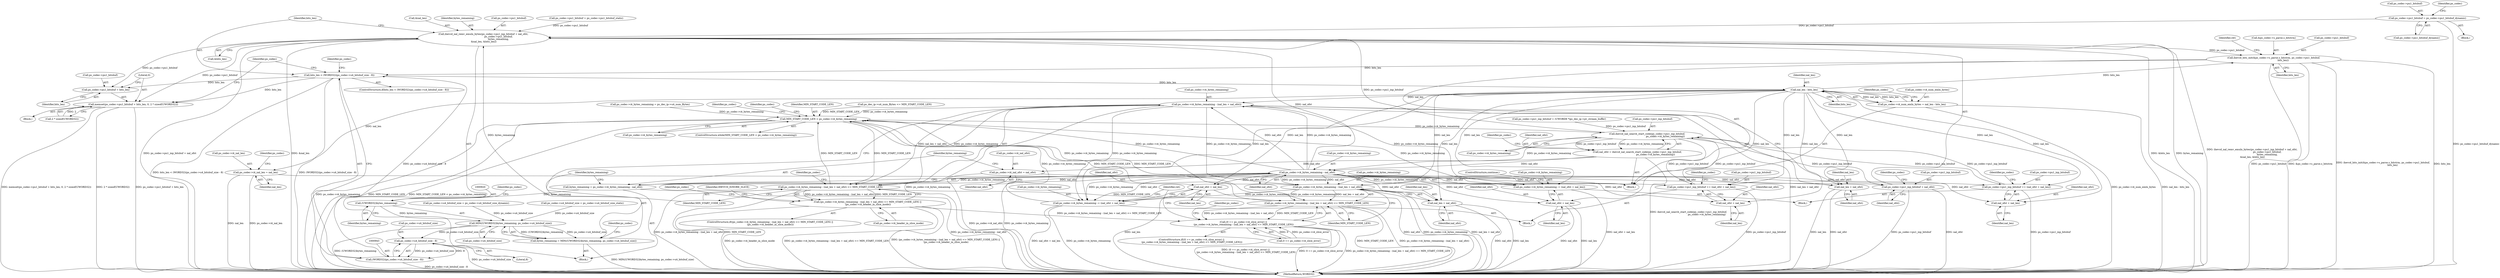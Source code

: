 digraph "0_Android_87fb7909c49e6a4510ba86ace1ffc83459c7e1b9@pointer" {
"1000863" [label="(Call,ps_codec->pu1_bitsbuf = ps_codec->pu1_bitsbuf_dynamic)"];
"1000925" [label="(Call,ihevcd_nal_remv_emuln_bytes(ps_codec->pu1_inp_bitsbuf + nal_ofst,\n                                        ps_codec->pu1_bitsbuf,\n                                        bytes_remaining,\n &nal_len, &bits_len))"];
"1000950" [label="(Call,memset(ps_codec->pu1_bitsbuf + bits_len, 0, 2 * sizeof(UWORD32)))"];
"1000951" [label="(Call,ps_codec->pu1_bitsbuf + bits_len)"];
"1000973" [label="(Call,ihevcd_bits_init(&ps_codec->s_parse.s_bitstrm, ps_codec->pu1_bitsbuf,\n                         bits_len))"];
"1000940" [label="(Call,bits_len < (WORD32)(ps_codec->u4_bitsbuf_size - 8))"];
"1000965" [label="(Call,nal_len - bits_len)"];
"1000961" [label="(Call,ps_codec->i4_num_emln_bytes = nal_len - bits_len)"];
"1000968" [label="(Call,ps_codec->i4_nal_len = nal_len)"];
"1001010" [label="(Call,ps_codec->i4_bytes_remaining - (nal_len + nal_ofst))"];
"1000795" [label="(Call,MIN_START_CODE_LEN < ps_codec->i4_bytes_remaining)"];
"1000895" [label="(Call,ihevcd_nal_search_start_code(ps_codec->pu1_inp_bitsbuf,\n                                                ps_codec->i4_bytes_remaining))"];
"1000893" [label="(Call,nal_ofst = ihevcd_nal_search_start_code(ps_codec->pu1_inp_bitsbuf,\n                                                ps_codec->i4_bytes_remaining))"];
"1000902" [label="(Call,ps_codec->i4_nal_ofst = nal_ofst)"];
"1000911" [label="(Call,ps_codec->i4_bytes_remaining - nal_ofst)"];
"1000909" [label="(Call,bytes_remaining = ps_codec->i4_bytes_remaining - nal_ofst)"];
"1000919" [label="(Call,(UWORD32)bytes_remaining)"];
"1000918" [label="(Call,MIN((UWORD32)bytes_remaining, ps_codec->u4_bitsbuf_size))"];
"1000916" [label="(Call,bytes_remaining = MIN((UWORD32)bytes_remaining, ps_codec->u4_bitsbuf_size))"];
"1000944" [label="(Call,ps_codec->u4_bitsbuf_size - 8)"];
"1000942" [label="(Call,(WORD32)(ps_codec->u4_bitsbuf_size - 8))"];
"1000926" [label="(Call,ps_codec->pu1_inp_bitsbuf + nal_ofst)"];
"1001014" [label="(Call,nal_len + nal_ofst)"];
"1001105" [label="(Call,ps_codec->pu1_inp_bitsbuf += (nal_ofst + nal_len))"];
"1001109" [label="(Call,nal_ofst + nal_len)"];
"1001112" [label="(Call,ps_codec->i4_bytes_remaining -= (nal_ofst + nal_len))"];
"1001116" [label="(Call,nal_ofst + nal_len)"];
"1001143" [label="(Call,ps_codec->i4_bytes_remaining - (nal_len + nal_ofst))"];
"1001142" [label="(Call,ps_codec->i4_bytes_remaining - (nal_len + nal_ofst) <= MIN_START_CODE_LEN)"];
"1001136" [label="(Call,(0 == ps_codec->i4_slice_error) ||\n (ps_codec->i4_bytes_remaining - (nal_len + nal_ofst) <= MIN_START_CODE_LEN))"];
"1001159" [label="(Call,ps_codec->i4_bytes_remaining -= (nal_ofst + nal_len))"];
"1001147" [label="(Call,nal_len + nal_ofst)"];
"1001152" [label="(Call,ps_codec->pu1_inp_bitsbuf += (nal_ofst + nal_len))"];
"1001156" [label="(Call,nal_ofst + nal_len)"];
"1001163" [label="(Call,nal_ofst + nal_len)"];
"1001009" [label="(Call,ps_codec->i4_bytes_remaining - (nal_len + nal_ofst) <= MIN_START_CODE_LEN)"];
"1001008" [label="(Call,(ps_codec->i4_bytes_remaining - (nal_len + nal_ofst) <= MIN_START_CODE_LEN) ||\n (ps_codec->i4_header_in_slice_mode))"];
"1001142" [label="(Call,ps_codec->i4_bytes_remaining - (nal_len + nal_ofst) <= MIN_START_CODE_LEN)"];
"1000923" [label="(Identifier,ps_codec)"];
"1000904" [label="(Identifier,ps_codec)"];
"1000941" [label="(Identifier,bits_len)"];
"1000965" [label="(Call,nal_len - bits_len)"];
"1001017" [label="(Identifier,MIN_START_CODE_LEN)"];
"1000939" [label="(ControlStructure,if(bits_len < (WORD32)(ps_codec->u4_bitsbuf_size - 8)))"];
"1000972" [label="(Identifier,nal_len)"];
"1000895" [label="(Call,ihevcd_nal_search_start_code(ps_codec->pu1_inp_bitsbuf,\n                                                ps_codec->i4_bytes_remaining))"];
"1000970" [label="(Identifier,ps_codec)"];
"1000911" [label="(Call,ps_codec->i4_bytes_remaining - nal_ofst)"];
"1000934" [label="(Identifier,bytes_remaining)"];
"1001231" [label="(Identifier,ps_codec)"];
"1000907" [label="(Block,)"];
"1000916" [label="(Call,bytes_remaining = MIN((UWORD32)bytes_remaining, ps_codec->u4_bitsbuf_size))"];
"1000797" [label="(Call,ps_codec->i4_bytes_remaining)"];
"1001011" [label="(Call,ps_codec->i4_bytes_remaining)"];
"1000931" [label="(Call,ps_codec->pu1_bitsbuf)"];
"1000906" [label="(Identifier,nal_ofst)"];
"1001117" [label="(Identifier,nal_ofst)"];
"1000948" [label="(Literal,8)"];
"1000955" [label="(Identifier,bits_len)"];
"1001161" [label="(Identifier,ps_codec)"];
"1001087" [label="(Identifier,IHEVCD_IGNORE_SLICE)"];
"1000893" [label="(Call,nal_ofst = ihevcd_nal_search_start_code(ps_codec->pu1_inp_bitsbuf,\n                                                ps_codec->i4_bytes_remaining))"];
"1000966" [label="(Identifier,nal_len)"];
"1001109" [label="(Call,nal_ofst + nal_len)"];
"1001105" [label="(Call,ps_codec->pu1_inp_bitsbuf += (nal_ofst + nal_len))"];
"1001136" [label="(Call,(0 == ps_codec->i4_slice_error) ||\n (ps_codec->i4_bytes_remaining - (nal_len + nal_ofst) <= MIN_START_CODE_LEN))"];
"1000912" [label="(Call,ps_codec->i4_bytes_remaining)"];
"1001010" [label="(Call,ps_codec->i4_bytes_remaining - (nal_len + nal_ofst))"];
"1001164" [label="(Identifier,nal_ofst)"];
"1000957" [label="(Call,2 * sizeof(UWORD32))"];
"1000796" [label="(Identifier,MIN_START_CODE_LEN)"];
"1000902" [label="(Call,ps_codec->i4_nal_ofst = nal_ofst)"];
"1000925" [label="(Call,ihevcd_nal_remv_emuln_bytes(ps_codec->pu1_inp_bitsbuf + nal_ofst,\n                                        ps_codec->pu1_bitsbuf,\n                                        bytes_remaining,\n &nal_len, &bits_len))"];
"1001149" [label="(Identifier,nal_ofst)"];
"1001019" [label="(Identifier,ps_codec)"];
"1001137" [label="(Call,0 == ps_codec->i4_slice_error)"];
"1001119" [label="(ControlStructure,continue;)"];
"1000983" [label="(Identifier,bits_len)"];
"1000794" [label="(ControlStructure,while(MIN_START_CODE_LEN < ps_codec->i4_bytes_remaining))"];
"1000864" [label="(Call,ps_codec->pu1_bitsbuf)"];
"1000973" [label="(Call,ihevcd_bits_init(&ps_codec->s_parse.s_bitstrm, ps_codec->pu1_bitsbuf,\n                         bits_len))"];
"1000879" [label="(Call,ps_codec->pu1_bitsbuf = ps_codec->pu1_bitsbuf_static)"];
"1001015" [label="(Identifier,nal_len)"];
"1001018" [label="(Call,ps_codec->i4_header_in_slice_mode)"];
"1000928" [label="(Identifier,ps_codec)"];
"1000952" [label="(Call,ps_codec->pu1_bitsbuf)"];
"1000949" [label="(Block,)"];
"1000867" [label="(Call,ps_codec->pu1_bitsbuf_dynamic)"];
"1001016" [label="(Identifier,nal_ofst)"];
"1000969" [label="(Call,ps_codec->i4_nal_len)"];
"1001148" [label="(Identifier,nal_len)"];
"1000754" [label="(Call,ps_codec->pu1_inp_bitsbuf = (UWORD8 *)ps_dec_ip->pv_stream_buffer)"];
"1000961" [label="(Call,ps_codec->i4_num_emln_bytes = nal_len - bits_len)"];
"1001008" [label="(Call,(ps_codec->i4_bytes_remaining - (nal_len + nal_ofst) <= MIN_START_CODE_LEN) ||\n (ps_codec->i4_header_in_slice_mode))"];
"1001116" [label="(Call,nal_ofst + nal_len)"];
"1000963" [label="(Identifier,ps_codec)"];
"1000942" [label="(Call,(WORD32)(ps_codec->u4_bitsbuf_size - 8))"];
"1001165" [label="(Identifier,nal_len)"];
"1000894" [label="(Identifier,nal_ofst)"];
"1001135" [label="(ControlStructure,if((0 == ps_codec->i4_slice_error) ||\n (ps_codec->i4_bytes_remaining - (nal_len + nal_ofst) <= MIN_START_CODE_LEN)))"];
"1000899" [label="(Call,ps_codec->i4_bytes_remaining)"];
"1001026" [label="(Identifier,ps_codec)"];
"1001157" [label="(Identifier,nal_ofst)"];
"1000962" [label="(Call,ps_codec->i4_num_emln_bytes)"];
"1001168" [label="(Identifier,ret)"];
"1000918" [label="(Call,MIN((UWORD32)bytes_remaining, ps_codec->u4_bitsbuf_size))"];
"1001143" [label="(Call,ps_codec->i4_bytes_remaining - (nal_len + nal_ofst))"];
"1000953" [label="(Identifier,ps_codec)"];
"1000795" [label="(Call,MIN_START_CODE_LEN < ps_codec->i4_bytes_remaining)"];
"1000985" [label="(Identifier,ret)"];
"1000968" [label="(Call,ps_codec->i4_nal_len = nal_len)"];
"1000944" [label="(Call,ps_codec->u4_bitsbuf_size - 8)"];
"1000967" [label="(Identifier,bits_len)"];
"1001111" [label="(Identifier,nal_len)"];
"1000974" [label="(Call,&ps_codec->s_parse.s_bitstrm)"];
"1001114" [label="(Identifier,ps_codec)"];
"1000935" [label="(Call,&nal_len)"];
"1000870" [label="(Call,ps_codec->u4_bitsbuf_size = ps_codec->u4_bitsbuf_size_dynamic)"];
"1000951" [label="(Call,ps_codec->pu1_bitsbuf + bits_len)"];
"1000281" [label="(Call,ps_dec_ip->u4_num_Bytes <= MIN_START_CODE_LEN)"];
"1001106" [label="(Call,ps_codec->pu1_inp_bitsbuf)"];
"1001009" [label="(Call,ps_codec->i4_bytes_remaining - (nal_len + nal_ofst) <= MIN_START_CODE_LEN)"];
"1001918" [label="(MethodReturn,WORD32)"];
"1001156" [label="(Call,nal_ofst + nal_len)"];
"1001150" [label="(Identifier,MIN_START_CODE_LEN)"];
"1001113" [label="(Call,ps_codec->i4_bytes_remaining)"];
"1001158" [label="(Identifier,nal_len)"];
"1000930" [label="(Identifier,nal_ofst)"];
"1001014" [label="(Call,nal_len + nal_ofst)"];
"1000937" [label="(Call,&bits_len)"];
"1000956" [label="(Literal,0)"];
"1001110" [label="(Identifier,nal_ofst)"];
"1000977" [label="(Identifier,ps_codec)"];
"1001154" [label="(Identifier,ps_codec)"];
"1001089" [label="(Block,)"];
"1000862" [label="(Block,)"];
"1000886" [label="(Call,ps_codec->u4_bitsbuf_size = ps_codec->u4_bitsbuf_size_static)"];
"1000872" [label="(Identifier,ps_codec)"];
"1001163" [label="(Call,nal_ofst + nal_len)"];
"1000926" [label="(Call,ps_codec->pu1_inp_bitsbuf + nal_ofst)"];
"1000945" [label="(Call,ps_codec->u4_bitsbuf_size)"];
"1001112" [label="(Call,ps_codec->i4_bytes_remaining -= (nal_ofst + nal_len))"];
"1000915" [label="(Identifier,nal_ofst)"];
"1000863" [label="(Call,ps_codec->pu1_bitsbuf = ps_codec->pu1_bitsbuf_dynamic)"];
"1001007" [label="(ControlStructure,if((ps_codec->i4_bytes_remaining - (nal_len + nal_ofst) <= MIN_START_CODE_LEN) ||\n (ps_codec->i4_header_in_slice_mode)))"];
"1000919" [label="(Call,(UWORD32)bytes_remaining)"];
"1000921" [label="(Identifier,bytes_remaining)"];
"1000910" [label="(Identifier,bytes_remaining)"];
"1000800" [label="(Block,)"];
"1001159" [label="(Call,ps_codec->i4_bytes_remaining -= (nal_ofst + nal_len))"];
"1000940" [label="(Call,bits_len < (WORD32)(ps_codec->u4_bitsbuf_size - 8))"];
"1001153" [label="(Call,ps_codec->pu1_inp_bitsbuf)"];
"1000980" [label="(Call,ps_codec->pu1_bitsbuf)"];
"1001144" [label="(Call,ps_codec->i4_bytes_remaining)"];
"1000917" [label="(Identifier,bytes_remaining)"];
"1000747" [label="(Call,ps_codec->i4_bytes_remaining = ps_dec_ip->u4_num_Bytes)"];
"1000806" [label="(Identifier,ps_codec)"];
"1001118" [label="(Identifier,nal_len)"];
"1001160" [label="(Call,ps_codec->i4_bytes_remaining)"];
"1001151" [label="(Block,)"];
"1000922" [label="(Call,ps_codec->u4_bitsbuf_size)"];
"1000932" [label="(Identifier,ps_codec)"];
"1001147" [label="(Call,nal_len + nal_ofst)"];
"1000909" [label="(Call,bytes_remaining = ps_codec->i4_bytes_remaining - nal_ofst)"];
"1000927" [label="(Call,ps_codec->pu1_inp_bitsbuf)"];
"1001152" [label="(Call,ps_codec->pu1_inp_bitsbuf += (nal_ofst + nal_len))"];
"1000903" [label="(Call,ps_codec->i4_nal_ofst)"];
"1000950" [label="(Call,memset(ps_codec->pu1_bitsbuf + bits_len, 0, 2 * sizeof(UWORD32)))"];
"1000896" [label="(Call,ps_codec->pu1_inp_bitsbuf)"];
"1000863" -> "1000862"  [label="AST: "];
"1000863" -> "1000867"  [label="CFG: "];
"1000864" -> "1000863"  [label="AST: "];
"1000867" -> "1000863"  [label="AST: "];
"1000872" -> "1000863"  [label="CFG: "];
"1000863" -> "1001918"  [label="DDG: ps_codec->pu1_bitsbuf_dynamic"];
"1000863" -> "1000925"  [label="DDG: ps_codec->pu1_bitsbuf"];
"1000925" -> "1000907"  [label="AST: "];
"1000925" -> "1000937"  [label="CFG: "];
"1000926" -> "1000925"  [label="AST: "];
"1000931" -> "1000925"  [label="AST: "];
"1000934" -> "1000925"  [label="AST: "];
"1000935" -> "1000925"  [label="AST: "];
"1000937" -> "1000925"  [label="AST: "];
"1000941" -> "1000925"  [label="CFG: "];
"1000925" -> "1001918"  [label="DDG: ps_codec->pu1_inp_bitsbuf + nal_ofst"];
"1000925" -> "1001918"  [label="DDG: &nal_len"];
"1000925" -> "1001918"  [label="DDG: &bits_len"];
"1000925" -> "1001918"  [label="DDG: bytes_remaining"];
"1000925" -> "1001918"  [label="DDG: ihevcd_nal_remv_emuln_bytes(ps_codec->pu1_inp_bitsbuf + nal_ofst,\n                                        ps_codec->pu1_bitsbuf,\n                                        bytes_remaining,\n &nal_len, &bits_len)"];
"1000895" -> "1000925"  [label="DDG: ps_codec->pu1_inp_bitsbuf"];
"1000911" -> "1000925"  [label="DDG: nal_ofst"];
"1000879" -> "1000925"  [label="DDG: ps_codec->pu1_bitsbuf"];
"1000916" -> "1000925"  [label="DDG: bytes_remaining"];
"1000925" -> "1000950"  [label="DDG: ps_codec->pu1_bitsbuf"];
"1000925" -> "1000951"  [label="DDG: ps_codec->pu1_bitsbuf"];
"1000925" -> "1000973"  [label="DDG: ps_codec->pu1_bitsbuf"];
"1000950" -> "1000949"  [label="AST: "];
"1000950" -> "1000957"  [label="CFG: "];
"1000951" -> "1000950"  [label="AST: "];
"1000956" -> "1000950"  [label="AST: "];
"1000957" -> "1000950"  [label="AST: "];
"1000963" -> "1000950"  [label="CFG: "];
"1000950" -> "1001918"  [label="DDG: memset(ps_codec->pu1_bitsbuf + bits_len, 0, 2 * sizeof(UWORD32))"];
"1000950" -> "1001918"  [label="DDG: 2 * sizeof(UWORD32)"];
"1000950" -> "1001918"  [label="DDG: ps_codec->pu1_bitsbuf + bits_len"];
"1000940" -> "1000950"  [label="DDG: bits_len"];
"1000957" -> "1000950"  [label="DDG: 2"];
"1000951" -> "1000955"  [label="CFG: "];
"1000952" -> "1000951"  [label="AST: "];
"1000955" -> "1000951"  [label="AST: "];
"1000956" -> "1000951"  [label="CFG: "];
"1000940" -> "1000951"  [label="DDG: bits_len"];
"1000973" -> "1000800"  [label="AST: "];
"1000973" -> "1000983"  [label="CFG: "];
"1000974" -> "1000973"  [label="AST: "];
"1000980" -> "1000973"  [label="AST: "];
"1000983" -> "1000973"  [label="AST: "];
"1000985" -> "1000973"  [label="CFG: "];
"1000973" -> "1001918"  [label="DDG: &ps_codec->s_parse.s_bitstrm"];
"1000973" -> "1001918"  [label="DDG: ihevcd_bits_init(&ps_codec->s_parse.s_bitstrm, ps_codec->pu1_bitsbuf,\n                         bits_len)"];
"1000973" -> "1001918"  [label="DDG: bits_len"];
"1000973" -> "1001918"  [label="DDG: ps_codec->pu1_bitsbuf"];
"1000973" -> "1000940"  [label="DDG: bits_len"];
"1000965" -> "1000973"  [label="DDG: bits_len"];
"1000940" -> "1000939"  [label="AST: "];
"1000940" -> "1000942"  [label="CFG: "];
"1000941" -> "1000940"  [label="AST: "];
"1000942" -> "1000940"  [label="AST: "];
"1000953" -> "1000940"  [label="CFG: "];
"1000963" -> "1000940"  [label="CFG: "];
"1000940" -> "1001918"  [label="DDG: (WORD32)(ps_codec->u4_bitsbuf_size - 8)"];
"1000940" -> "1001918"  [label="DDG: bits_len < (WORD32)(ps_codec->u4_bitsbuf_size - 8)"];
"1000942" -> "1000940"  [label="DDG: ps_codec->u4_bitsbuf_size - 8"];
"1000940" -> "1000965"  [label="DDG: bits_len"];
"1000965" -> "1000961"  [label="AST: "];
"1000965" -> "1000967"  [label="CFG: "];
"1000966" -> "1000965"  [label="AST: "];
"1000967" -> "1000965"  [label="AST: "];
"1000961" -> "1000965"  [label="CFG: "];
"1000965" -> "1000961"  [label="DDG: nal_len"];
"1000965" -> "1000961"  [label="DDG: bits_len"];
"1000965" -> "1000968"  [label="DDG: nal_len"];
"1000965" -> "1001010"  [label="DDG: nal_len"];
"1000965" -> "1001014"  [label="DDG: nal_len"];
"1000965" -> "1001105"  [label="DDG: nal_len"];
"1000965" -> "1001109"  [label="DDG: nal_len"];
"1000965" -> "1001112"  [label="DDG: nal_len"];
"1000965" -> "1001116"  [label="DDG: nal_len"];
"1000965" -> "1001143"  [label="DDG: nal_len"];
"1000965" -> "1001147"  [label="DDG: nal_len"];
"1000965" -> "1001152"  [label="DDG: nal_len"];
"1000965" -> "1001156"  [label="DDG: nal_len"];
"1000965" -> "1001159"  [label="DDG: nal_len"];
"1000965" -> "1001163"  [label="DDG: nal_len"];
"1000961" -> "1000800"  [label="AST: "];
"1000962" -> "1000961"  [label="AST: "];
"1000970" -> "1000961"  [label="CFG: "];
"1000961" -> "1001918"  [label="DDG: nal_len - bits_len"];
"1000961" -> "1001918"  [label="DDG: ps_codec->i4_num_emln_bytes"];
"1000968" -> "1000800"  [label="AST: "];
"1000968" -> "1000972"  [label="CFG: "];
"1000969" -> "1000968"  [label="AST: "];
"1000972" -> "1000968"  [label="AST: "];
"1000977" -> "1000968"  [label="CFG: "];
"1000968" -> "1001918"  [label="DDG: nal_len"];
"1000968" -> "1001918"  [label="DDG: ps_codec->i4_nal_len"];
"1001010" -> "1001009"  [label="AST: "];
"1001010" -> "1001014"  [label="CFG: "];
"1001011" -> "1001010"  [label="AST: "];
"1001014" -> "1001010"  [label="AST: "];
"1001017" -> "1001010"  [label="CFG: "];
"1001010" -> "1001918"  [label="DDG: nal_len + nal_ofst"];
"1001010" -> "1001918"  [label="DDG: ps_codec->i4_bytes_remaining"];
"1001010" -> "1000795"  [label="DDG: ps_codec->i4_bytes_remaining"];
"1001010" -> "1001009"  [label="DDG: ps_codec->i4_bytes_remaining"];
"1001010" -> "1001009"  [label="DDG: nal_len + nal_ofst"];
"1000911" -> "1001010"  [label="DDG: ps_codec->i4_bytes_remaining"];
"1000911" -> "1001010"  [label="DDG: nal_ofst"];
"1001010" -> "1001112"  [label="DDG: ps_codec->i4_bytes_remaining"];
"1001010" -> "1001143"  [label="DDG: ps_codec->i4_bytes_remaining"];
"1001010" -> "1001159"  [label="DDG: ps_codec->i4_bytes_remaining"];
"1000795" -> "1000794"  [label="AST: "];
"1000795" -> "1000797"  [label="CFG: "];
"1000796" -> "1000795"  [label="AST: "];
"1000797" -> "1000795"  [label="AST: "];
"1000806" -> "1000795"  [label="CFG: "];
"1001231" -> "1000795"  [label="CFG: "];
"1000795" -> "1001918"  [label="DDG: MIN_START_CODE_LEN"];
"1000795" -> "1001918"  [label="DDG: MIN_START_CODE_LEN < ps_codec->i4_bytes_remaining"];
"1000795" -> "1001918"  [label="DDG: ps_codec->i4_bytes_remaining"];
"1000281" -> "1000795"  [label="DDG: MIN_START_CODE_LEN"];
"1001142" -> "1000795"  [label="DDG: MIN_START_CODE_LEN"];
"1001009" -> "1000795"  [label="DDG: MIN_START_CODE_LEN"];
"1001112" -> "1000795"  [label="DDG: ps_codec->i4_bytes_remaining"];
"1000747" -> "1000795"  [label="DDG: ps_codec->i4_bytes_remaining"];
"1001159" -> "1000795"  [label="DDG: ps_codec->i4_bytes_remaining"];
"1000911" -> "1000795"  [label="DDG: ps_codec->i4_bytes_remaining"];
"1001143" -> "1000795"  [label="DDG: ps_codec->i4_bytes_remaining"];
"1000795" -> "1000895"  [label="DDG: ps_codec->i4_bytes_remaining"];
"1000795" -> "1001009"  [label="DDG: MIN_START_CODE_LEN"];
"1000795" -> "1001142"  [label="DDG: MIN_START_CODE_LEN"];
"1000895" -> "1000893"  [label="AST: "];
"1000895" -> "1000899"  [label="CFG: "];
"1000896" -> "1000895"  [label="AST: "];
"1000899" -> "1000895"  [label="AST: "];
"1000893" -> "1000895"  [label="CFG: "];
"1000895" -> "1000893"  [label="DDG: ps_codec->pu1_inp_bitsbuf"];
"1000895" -> "1000893"  [label="DDG: ps_codec->i4_bytes_remaining"];
"1000754" -> "1000895"  [label="DDG: ps_codec->pu1_inp_bitsbuf"];
"1001105" -> "1000895"  [label="DDG: ps_codec->pu1_inp_bitsbuf"];
"1001152" -> "1000895"  [label="DDG: ps_codec->pu1_inp_bitsbuf"];
"1000895" -> "1000911"  [label="DDG: ps_codec->i4_bytes_remaining"];
"1000895" -> "1000926"  [label="DDG: ps_codec->pu1_inp_bitsbuf"];
"1000895" -> "1001105"  [label="DDG: ps_codec->pu1_inp_bitsbuf"];
"1000895" -> "1001152"  [label="DDG: ps_codec->pu1_inp_bitsbuf"];
"1000893" -> "1000800"  [label="AST: "];
"1000894" -> "1000893"  [label="AST: "];
"1000904" -> "1000893"  [label="CFG: "];
"1000893" -> "1001918"  [label="DDG: ihevcd_nal_search_start_code(ps_codec->pu1_inp_bitsbuf,\n                                                ps_codec->i4_bytes_remaining)"];
"1000893" -> "1000902"  [label="DDG: nal_ofst"];
"1000893" -> "1000911"  [label="DDG: nal_ofst"];
"1000902" -> "1000800"  [label="AST: "];
"1000902" -> "1000906"  [label="CFG: "];
"1000903" -> "1000902"  [label="AST: "];
"1000906" -> "1000902"  [label="AST: "];
"1000910" -> "1000902"  [label="CFG: "];
"1000902" -> "1001918"  [label="DDG: ps_codec->i4_nal_ofst"];
"1000911" -> "1000909"  [label="AST: "];
"1000911" -> "1000915"  [label="CFG: "];
"1000912" -> "1000911"  [label="AST: "];
"1000915" -> "1000911"  [label="AST: "];
"1000909" -> "1000911"  [label="CFG: "];
"1000911" -> "1001918"  [label="DDG: ps_codec->i4_bytes_remaining"];
"1000911" -> "1000909"  [label="DDG: ps_codec->i4_bytes_remaining"];
"1000911" -> "1000909"  [label="DDG: nal_ofst"];
"1000911" -> "1000926"  [label="DDG: nal_ofst"];
"1000911" -> "1001014"  [label="DDG: nal_ofst"];
"1000911" -> "1001105"  [label="DDG: nal_ofst"];
"1000911" -> "1001109"  [label="DDG: nal_ofst"];
"1000911" -> "1001112"  [label="DDG: nal_ofst"];
"1000911" -> "1001112"  [label="DDG: ps_codec->i4_bytes_remaining"];
"1000911" -> "1001116"  [label="DDG: nal_ofst"];
"1000911" -> "1001143"  [label="DDG: ps_codec->i4_bytes_remaining"];
"1000911" -> "1001143"  [label="DDG: nal_ofst"];
"1000911" -> "1001147"  [label="DDG: nal_ofst"];
"1000911" -> "1001152"  [label="DDG: nal_ofst"];
"1000911" -> "1001156"  [label="DDG: nal_ofst"];
"1000911" -> "1001159"  [label="DDG: nal_ofst"];
"1000911" -> "1001159"  [label="DDG: ps_codec->i4_bytes_remaining"];
"1000911" -> "1001163"  [label="DDG: nal_ofst"];
"1000909" -> "1000907"  [label="AST: "];
"1000910" -> "1000909"  [label="AST: "];
"1000917" -> "1000909"  [label="CFG: "];
"1000909" -> "1001918"  [label="DDG: ps_codec->i4_bytes_remaining - nal_ofst"];
"1000909" -> "1000919"  [label="DDG: bytes_remaining"];
"1000919" -> "1000918"  [label="AST: "];
"1000919" -> "1000921"  [label="CFG: "];
"1000920" -> "1000919"  [label="AST: "];
"1000921" -> "1000919"  [label="AST: "];
"1000923" -> "1000919"  [label="CFG: "];
"1000919" -> "1000918"  [label="DDG: bytes_remaining"];
"1000918" -> "1000916"  [label="AST: "];
"1000918" -> "1000922"  [label="CFG: "];
"1000922" -> "1000918"  [label="AST: "];
"1000916" -> "1000918"  [label="CFG: "];
"1000918" -> "1001918"  [label="DDG: (UWORD32)bytes_remaining"];
"1000918" -> "1000916"  [label="DDG: (UWORD32)bytes_remaining"];
"1000918" -> "1000916"  [label="DDG: ps_codec->u4_bitsbuf_size"];
"1000870" -> "1000918"  [label="DDG: ps_codec->u4_bitsbuf_size"];
"1000886" -> "1000918"  [label="DDG: ps_codec->u4_bitsbuf_size"];
"1000918" -> "1000944"  [label="DDG: ps_codec->u4_bitsbuf_size"];
"1000916" -> "1000907"  [label="AST: "];
"1000917" -> "1000916"  [label="AST: "];
"1000928" -> "1000916"  [label="CFG: "];
"1000916" -> "1001918"  [label="DDG: MIN((UWORD32)bytes_remaining, ps_codec->u4_bitsbuf_size)"];
"1000944" -> "1000942"  [label="AST: "];
"1000944" -> "1000948"  [label="CFG: "];
"1000945" -> "1000944"  [label="AST: "];
"1000948" -> "1000944"  [label="AST: "];
"1000942" -> "1000944"  [label="CFG: "];
"1000944" -> "1001918"  [label="DDG: ps_codec->u4_bitsbuf_size"];
"1000944" -> "1000942"  [label="DDG: ps_codec->u4_bitsbuf_size"];
"1000944" -> "1000942"  [label="DDG: 8"];
"1000943" -> "1000942"  [label="AST: "];
"1000942" -> "1001918"  [label="DDG: ps_codec->u4_bitsbuf_size - 8"];
"1000926" -> "1000930"  [label="CFG: "];
"1000927" -> "1000926"  [label="AST: "];
"1000930" -> "1000926"  [label="AST: "];
"1000932" -> "1000926"  [label="CFG: "];
"1000926" -> "1001918"  [label="DDG: ps_codec->pu1_inp_bitsbuf"];
"1000926" -> "1001918"  [label="DDG: nal_ofst"];
"1001014" -> "1001016"  [label="CFG: "];
"1001015" -> "1001014"  [label="AST: "];
"1001016" -> "1001014"  [label="AST: "];
"1001014" -> "1001918"  [label="DDG: nal_len"];
"1001014" -> "1001918"  [label="DDG: nal_ofst"];
"1001105" -> "1001089"  [label="AST: "];
"1001105" -> "1001109"  [label="CFG: "];
"1001106" -> "1001105"  [label="AST: "];
"1001109" -> "1001105"  [label="AST: "];
"1001114" -> "1001105"  [label="CFG: "];
"1001105" -> "1001918"  [label="DDG: ps_codec->pu1_inp_bitsbuf"];
"1001109" -> "1001111"  [label="CFG: "];
"1001110" -> "1001109"  [label="AST: "];
"1001111" -> "1001109"  [label="AST: "];
"1001112" -> "1001089"  [label="AST: "];
"1001112" -> "1001116"  [label="CFG: "];
"1001113" -> "1001112"  [label="AST: "];
"1001116" -> "1001112"  [label="AST: "];
"1001119" -> "1001112"  [label="CFG: "];
"1001112" -> "1001918"  [label="DDG: nal_ofst + nal_len"];
"1001116" -> "1001118"  [label="CFG: "];
"1001117" -> "1001116"  [label="AST: "];
"1001118" -> "1001116"  [label="AST: "];
"1001116" -> "1001918"  [label="DDG: nal_len"];
"1001116" -> "1001918"  [label="DDG: nal_ofst"];
"1001143" -> "1001142"  [label="AST: "];
"1001143" -> "1001147"  [label="CFG: "];
"1001144" -> "1001143"  [label="AST: "];
"1001147" -> "1001143"  [label="AST: "];
"1001150" -> "1001143"  [label="CFG: "];
"1001143" -> "1001918"  [label="DDG: nal_len + nal_ofst"];
"1001143" -> "1001918"  [label="DDG: ps_codec->i4_bytes_remaining"];
"1001143" -> "1001142"  [label="DDG: ps_codec->i4_bytes_remaining"];
"1001143" -> "1001142"  [label="DDG: nal_len + nal_ofst"];
"1001143" -> "1001159"  [label="DDG: ps_codec->i4_bytes_remaining"];
"1001142" -> "1001136"  [label="AST: "];
"1001142" -> "1001150"  [label="CFG: "];
"1001150" -> "1001142"  [label="AST: "];
"1001136" -> "1001142"  [label="CFG: "];
"1001142" -> "1001918"  [label="DDG: MIN_START_CODE_LEN"];
"1001142" -> "1001918"  [label="DDG: ps_codec->i4_bytes_remaining - (nal_len + nal_ofst)"];
"1001142" -> "1001136"  [label="DDG: ps_codec->i4_bytes_remaining - (nal_len + nal_ofst)"];
"1001142" -> "1001136"  [label="DDG: MIN_START_CODE_LEN"];
"1001009" -> "1001142"  [label="DDG: MIN_START_CODE_LEN"];
"1001136" -> "1001135"  [label="AST: "];
"1001136" -> "1001137"  [label="CFG: "];
"1001137" -> "1001136"  [label="AST: "];
"1001154" -> "1001136"  [label="CFG: "];
"1001168" -> "1001136"  [label="CFG: "];
"1001136" -> "1001918"  [label="DDG: 0 == ps_codec->i4_slice_error"];
"1001136" -> "1001918"  [label="DDG: ps_codec->i4_bytes_remaining - (nal_len + nal_ofst) <= MIN_START_CODE_LEN"];
"1001136" -> "1001918"  [label="DDG: (0 == ps_codec->i4_slice_error) ||\n (ps_codec->i4_bytes_remaining - (nal_len + nal_ofst) <= MIN_START_CODE_LEN)"];
"1001137" -> "1001136"  [label="DDG: 0"];
"1001137" -> "1001136"  [label="DDG: ps_codec->i4_slice_error"];
"1001008" -> "1001136"  [label="DDG: ps_codec->i4_bytes_remaining - (nal_len + nal_ofst) <= MIN_START_CODE_LEN"];
"1001159" -> "1001151"  [label="AST: "];
"1001159" -> "1001163"  [label="CFG: "];
"1001160" -> "1001159"  [label="AST: "];
"1001163" -> "1001159"  [label="AST: "];
"1001168" -> "1001159"  [label="CFG: "];
"1001159" -> "1001918"  [label="DDG: nal_ofst + nal_len"];
"1001159" -> "1001918"  [label="DDG: ps_codec->i4_bytes_remaining"];
"1001147" -> "1001149"  [label="CFG: "];
"1001148" -> "1001147"  [label="AST: "];
"1001149" -> "1001147"  [label="AST: "];
"1001147" -> "1001918"  [label="DDG: nal_len"];
"1001147" -> "1001918"  [label="DDG: nal_ofst"];
"1001152" -> "1001151"  [label="AST: "];
"1001152" -> "1001156"  [label="CFG: "];
"1001153" -> "1001152"  [label="AST: "];
"1001156" -> "1001152"  [label="AST: "];
"1001161" -> "1001152"  [label="CFG: "];
"1001152" -> "1001918"  [label="DDG: ps_codec->pu1_inp_bitsbuf"];
"1001156" -> "1001158"  [label="CFG: "];
"1001157" -> "1001156"  [label="AST: "];
"1001158" -> "1001156"  [label="AST: "];
"1001163" -> "1001165"  [label="CFG: "];
"1001164" -> "1001163"  [label="AST: "];
"1001165" -> "1001163"  [label="AST: "];
"1001163" -> "1001918"  [label="DDG: nal_len"];
"1001163" -> "1001918"  [label="DDG: nal_ofst"];
"1001009" -> "1001008"  [label="AST: "];
"1001009" -> "1001017"  [label="CFG: "];
"1001017" -> "1001009"  [label="AST: "];
"1001019" -> "1001009"  [label="CFG: "];
"1001008" -> "1001009"  [label="CFG: "];
"1001009" -> "1001918"  [label="DDG: ps_codec->i4_bytes_remaining - (nal_len + nal_ofst)"];
"1001009" -> "1001918"  [label="DDG: MIN_START_CODE_LEN"];
"1001009" -> "1001008"  [label="DDG: ps_codec->i4_bytes_remaining - (nal_len + nal_ofst)"];
"1001009" -> "1001008"  [label="DDG: MIN_START_CODE_LEN"];
"1001008" -> "1001007"  [label="AST: "];
"1001008" -> "1001018"  [label="CFG: "];
"1001018" -> "1001008"  [label="AST: "];
"1001026" -> "1001008"  [label="CFG: "];
"1001087" -> "1001008"  [label="CFG: "];
"1001008" -> "1001918"  [label="DDG: (ps_codec->i4_bytes_remaining - (nal_len + nal_ofst) <= MIN_START_CODE_LEN) ||\n (ps_codec->i4_header_in_slice_mode)"];
"1001008" -> "1001918"  [label="DDG: ps_codec->i4_header_in_slice_mode"];
"1001008" -> "1001918"  [label="DDG: ps_codec->i4_bytes_remaining - (nal_len + nal_ofst) <= MIN_START_CODE_LEN"];
}

